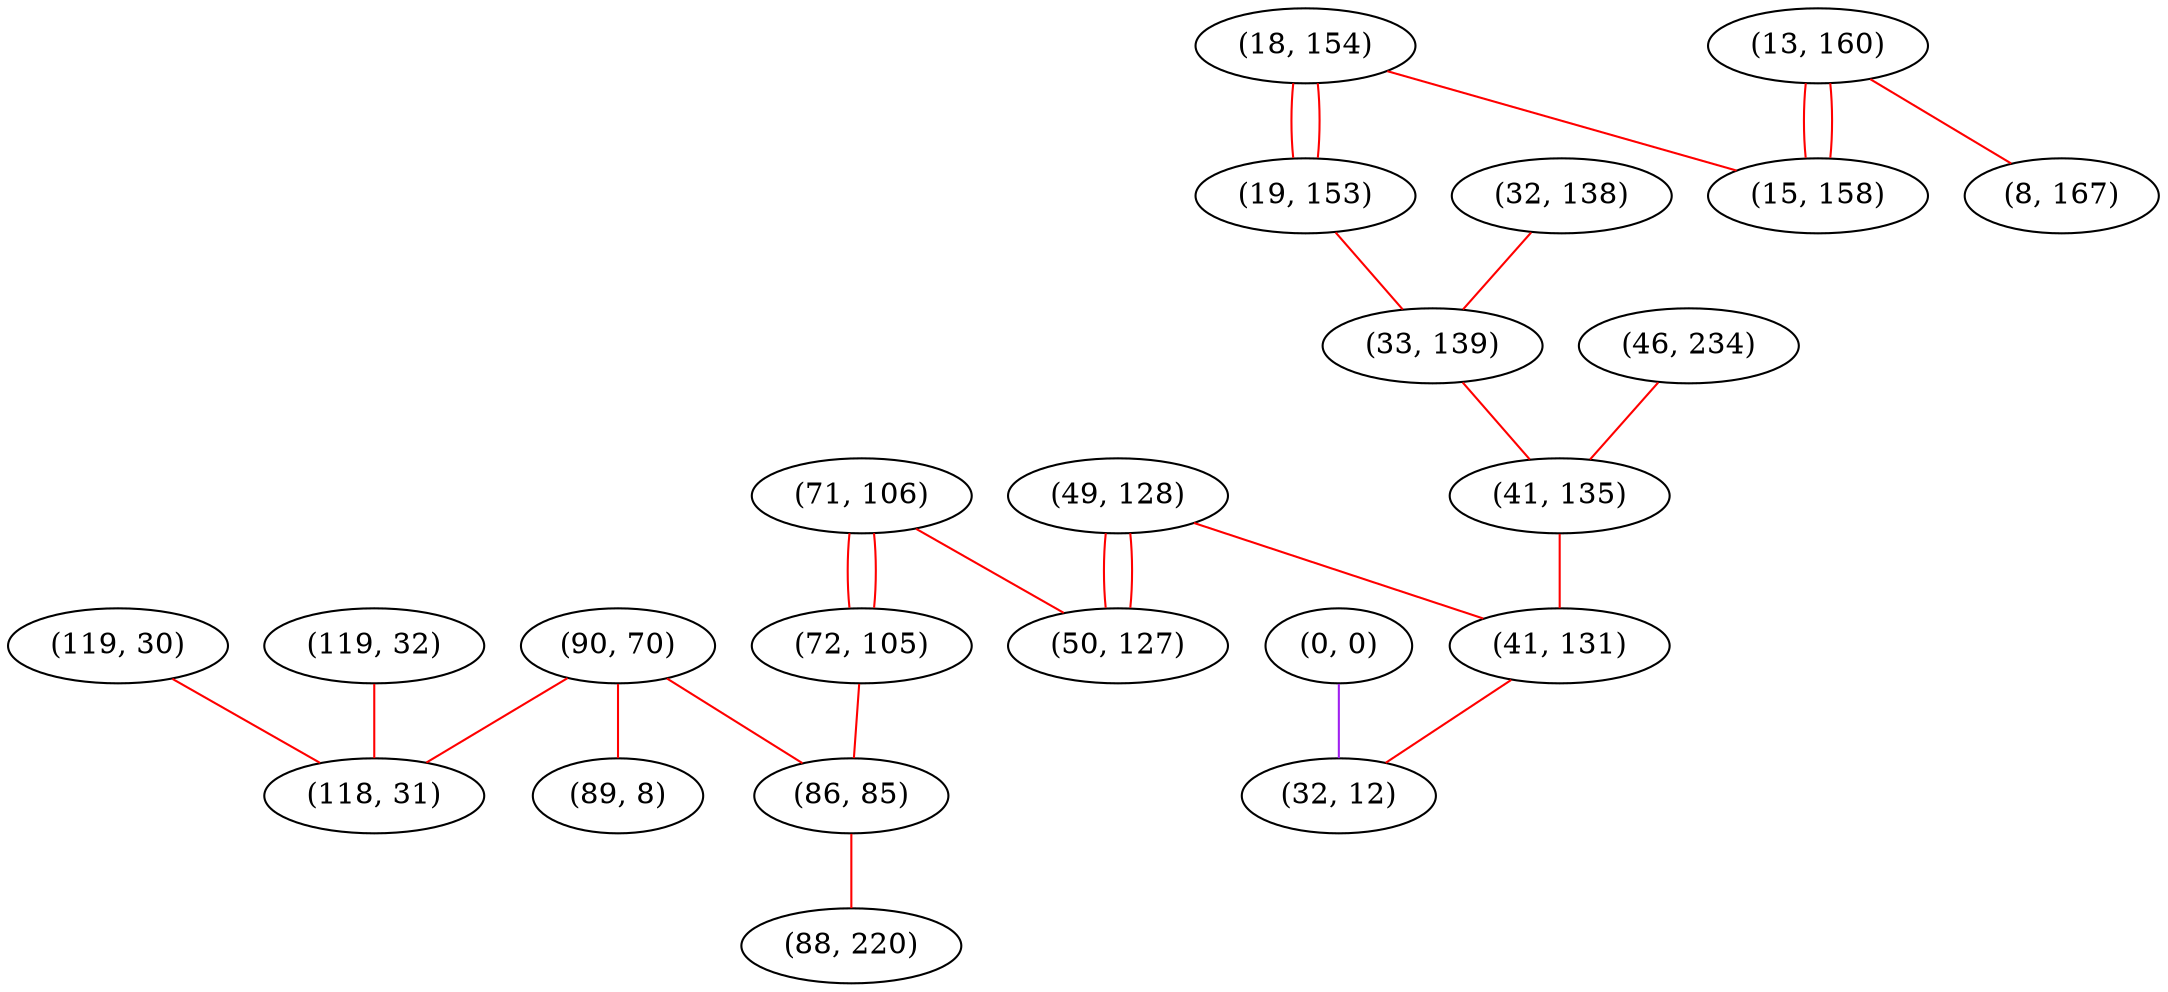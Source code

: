 graph "" {
"(119, 30)";
"(49, 128)";
"(18, 154)";
"(0, 0)";
"(71, 106)";
"(90, 70)";
"(13, 160)";
"(15, 158)";
"(72, 105)";
"(19, 153)";
"(119, 32)";
"(32, 138)";
"(50, 127)";
"(33, 139)";
"(86, 85)";
"(46, 234)";
"(88, 220)";
"(89, 8)";
"(41, 135)";
"(41, 131)";
"(32, 12)";
"(8, 167)";
"(118, 31)";
"(119, 30)" -- "(118, 31)"  [color=red, key=0, weight=1];
"(49, 128)" -- "(50, 127)"  [color=red, key=0, weight=1];
"(49, 128)" -- "(50, 127)"  [color=red, key=1, weight=1];
"(49, 128)" -- "(41, 131)"  [color=red, key=0, weight=1];
"(18, 154)" -- "(15, 158)"  [color=red, key=0, weight=1];
"(18, 154)" -- "(19, 153)"  [color=red, key=0, weight=1];
"(18, 154)" -- "(19, 153)"  [color=red, key=1, weight=1];
"(0, 0)" -- "(32, 12)"  [color=purple, key=0, weight=4];
"(71, 106)" -- "(50, 127)"  [color=red, key=0, weight=1];
"(71, 106)" -- "(72, 105)"  [color=red, key=0, weight=1];
"(71, 106)" -- "(72, 105)"  [color=red, key=1, weight=1];
"(90, 70)" -- "(89, 8)"  [color=red, key=0, weight=1];
"(90, 70)" -- "(118, 31)"  [color=red, key=0, weight=1];
"(90, 70)" -- "(86, 85)"  [color=red, key=0, weight=1];
"(13, 160)" -- "(15, 158)"  [color=red, key=0, weight=1];
"(13, 160)" -- "(15, 158)"  [color=red, key=1, weight=1];
"(13, 160)" -- "(8, 167)"  [color=red, key=0, weight=1];
"(72, 105)" -- "(86, 85)"  [color=red, key=0, weight=1];
"(19, 153)" -- "(33, 139)"  [color=red, key=0, weight=1];
"(119, 32)" -- "(118, 31)"  [color=red, key=0, weight=1];
"(32, 138)" -- "(33, 139)"  [color=red, key=0, weight=1];
"(33, 139)" -- "(41, 135)"  [color=red, key=0, weight=1];
"(86, 85)" -- "(88, 220)"  [color=red, key=0, weight=1];
"(46, 234)" -- "(41, 135)"  [color=red, key=0, weight=1];
"(41, 135)" -- "(41, 131)"  [color=red, key=0, weight=1];
"(41, 131)" -- "(32, 12)"  [color=red, key=0, weight=1];
}
